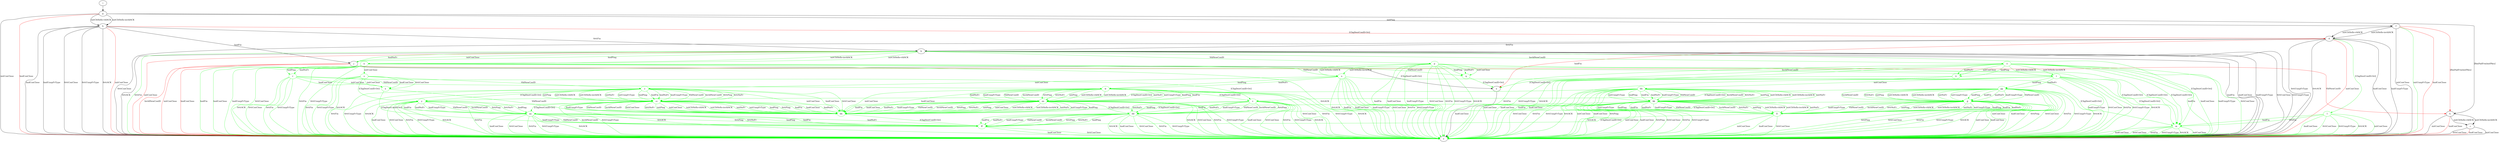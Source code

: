 digraph "" {
	a -> e	[key=0,
		label="hndConClose "];
	b -> d	[key=0,
		color=red,
		label="[ChgDestConID-Ori] "];
	b -> e	[key=0,
		label="hndConClose "];
	b -> e	[key=1,
		label="hndUnxpFrType "];
	b -> e	[key=2,
		label="0rttConClose "];
	b -> e	[key=3,
		label="0rttUnxpFrType "];
	b -> e	[key=4,
		label="0rttACK "];
	b -> e	[key=5,
		color=red,
		label="initConClose "];
	b -> j	[key=0,
		label="hndFin "];
	b -> k	[key=0,
		label="0rttFin "];
	c -> e	[key=0,
		label="initConClose "];
	c -> e	[key=1,
		label="0rttConClose "];
	c -> e	[key=2,
		color=red,
		label="hndConClose "];
	d -> a	[key=0,
		color=red,
		label="hndFin "];
	d -> e	[key=0,
		label="hndConClose "];
	d -> e	[key=1,
		label="hndUnxpFrType "];
	d -> e	[key=2,
		label="0rttConClose "];
	d -> e	[key=3,
		label="0rttUnxpFrType "];
	d -> e	[key=4,
		label="0rttACK "];
	d -> e	[key=5,
		color=red,
		label="initConClose "];
	d -> k	[key=0,
		label="0rttFin "];
	l	[color=green];
	d -> l	[key=0,
		color=green,
		label="[ChgDestConID-Ori] "];
	f -> d	[key=0,
		label="initCltHello-vldACK "];
	f -> d	[key=1,
		label="initCltHello-invldACK "];
	f -> e	[key=0,
		label="initConClose "];
	f -> e	[key=1,
		color=green,
		label="initUnxpFrType "];
	f -> e	[key=2,
		color=red,
		label="hndConClose "];
	f -> h	[key=0,
		color=red,
		label="[RmPadFrmInitPkts] "];
	g -> b	[key=0,
		label="initCltHello-vldACK "];
	g -> b	[key=1,
		label="initCltHello-invldACK "];
	g -> e	[key=0,
		label="initConClose "];
	g -> e	[key=1,
		color=red,
		label="hndConClose "];
	g -> f	[key=0,
		label="initPing "];
	g -> h	[key=0,
		label="[RmPadFrmInitPkts] "];
	h -> c	[key=0,
		label="initCltHello-vldACK "];
	h -> c	[key=1,
		label="initCltHello-invldACK "];
	h -> e	[key=0,
		label="initConClose "];
	h -> e	[key=1,
		color=red,
		label="hndConClose "];
	i -> g	[key=0];
	j -> a	[key=0,
		label="[ChgDestConID-Ori] "];
	j -> e	[key=0,
		color=red,
		label="initConClose "];
	j -> e	[key=1,
		color=red,
		label="hndConClose "];
	j -> e	[key=2,
		color=red,
		label="InvldNewConID "];
	j -> h	[key=0,
		color=red,
		label="VldNewConID "];
	q	[color=green];
	j -> q	[key=0,
		color=green,
		label="VldNewConID "];
	k -> e	[key=0,
		label="hndFin "];
	k -> e	[key=1,
		label="hndConClose "];
	k -> e	[key=2,
		label="hndUnxpFrType "];
	k -> e	[key=3,
		label="0rttConClose "];
	k -> e	[key=4,
		label="0rttUnxpFrType "];
	k -> e	[key=5,
		label="0rttACK "];
	k -> e	[key=6,
		color=green,
		label="0rttFin "];
	k -> e	[key=7,
		color=red,
		label="initConClose "];
	k -> j	[key=0,
		color=green,
		label="initConClose "];
	k -> j	[key=1,
		color=green,
		label="hndPing "];
	k -> j	[key=2,
		color=green,
		label="hndNoFr "];
	m	[color=green];
	k -> m	[key=0,
		color=green,
		label="[ChgDestConID-Ori] "];
	n	[color=green];
	k -> n	[key=0,
		color=green,
		label="initCltHello-vldACK "];
	k -> n	[key=1,
		color=green,
		label="initCltHello-invldACK "];
	o	[color=green];
	k -> o	[key=0,
		color=green,
		label="InvldNewConID "];
	p	[color=green];
	k -> p	[key=0,
		color=green,
		label="VldNewConID "];
	l -> e	[key=0,
		color=green,
		label="initConClose "];
	l -> e	[key=1,
		color=green,
		label="hndConClose "];
	l -> e	[key=2,
		color=green,
		label="0rttConClose "];
	l -> e	[key=3,
		color=green,
		label="0rttUnxpFrType "];
	l -> e	[key=4,
		color=green,
		label="0rttACK "];
	l -> m	[key=0,
		color=green,
		label="hndFin "];
	l -> m	[key=1,
		color=green,
		label="0rttFin "];
	m -> e	[key=0,
		color=green,
		label="initConClose "];
	m -> e	[key=1,
		color=green,
		label="hndConClose "];
	m -> e	[key=2,
		color=green,
		label="0rttConClose "];
	m -> e	[key=3,
		color=green,
		label="0rttFin "];
	m -> e	[key=4,
		color=green,
		label="0rttUnxpFrType "];
	m -> e	[key=5,
		color=green,
		label="0rttACK "];
	n -> e	[key=0,
		color=green,
		label="hndFin "];
	n -> e	[key=1,
		color=green,
		label="hndConClose "];
	n -> e	[key=2,
		color=green,
		label="hndUnxpFrType "];
	n -> e	[key=3,
		color=green,
		label="0rttConClose "];
	n -> e	[key=4,
		color=green,
		label="0rttFin "];
	n -> e	[key=5,
		color=green,
		label="0rttUnxpFrType "];
	n -> e	[key=6,
		color=green,
		label="0rttACK "];
	n -> m	[key=0,
		color=green,
		label="[ChgDestConID-Ori] "];
	r	[color=green];
	n -> r	[key=0,
		color=green,
		label="hndPing "];
	n -> r	[key=1,
		color=green,
		label="hndNoFr "];
	s	[color=green];
	n -> s	[key=0,
		color=green,
		label="initConClose "];
	t	[color=green];
	n -> t	[key=0,
		color=green,
		label="InvldNewConID "];
	u	[color=green];
	n -> u	[key=0,
		color=green,
		label="VldNewConID "];
	o -> e	[key=0,
		color=green,
		label="hndFin "];
	o -> e	[key=1,
		color=green,
		label="hndConClose "];
	o -> e	[key=2,
		color=green,
		label="hndUnxpFrType "];
	o -> e	[key=3,
		color=green,
		label="0rttConClose "];
	o -> e	[key=4,
		color=green,
		label="0rttFin "];
	o -> e	[key=5,
		color=green,
		label="0rttUnxpFrType "];
	o -> e	[key=6,
		color=green,
		label="0rttACK "];
	o -> m	[key=0,
		color=green,
		label="[ChgDestConID-Ori] "];
	o -> t	[key=0,
		color=green,
		label="initCltHello-vldACK "];
	o -> t	[key=1,
		color=green,
		label="initCltHello-invldACK "];
	ii	[color=green];
	o -> ii	[key=0,
		color=green,
		label="initConClose "];
	o -> ii	[key=1,
		color=green,
		label="hndPing "];
	o -> ii	[key=2,
		color=green,
		label="hndNoFr "];
	p -> e	[key=0,
		color=green,
		label="hndFin "];
	p -> e	[key=1,
		color=green,
		label="hndConClose "];
	p -> e	[key=2,
		color=green,
		label="hndUnxpFrType "];
	p -> e	[key=3,
		color=green,
		label="0rttConClose "];
	p -> e	[key=4,
		color=green,
		label="0rttFin "];
	p -> e	[key=5,
		color=green,
		label="0rttUnxpFrType "];
	p -> e	[key=6,
		color=green,
		label="0rttACK "];
	p -> m	[key=0,
		color=green,
		label="[ChgDestConID-Ori] "];
	p -> q	[key=0,
		color=green,
		label="initConClose "];
	p -> q	[key=1,
		color=green,
		label="hndPing "];
	p -> q	[key=2,
		color=green,
		label="hndNoFr "];
	p -> u	[key=0,
		color=green,
		label="initCltHello-vldACK "];
	p -> u	[key=1,
		color=green,
		label="initCltHello-invldACK "];
	q -> a	[key=0,
		color=green,
		label="[ChgDestConID-Ori] "];
	r -> e	[key=0,
		color=green,
		label="0rttConClose "];
	r -> e	[key=1,
		color=green,
		label="0rttFin "];
	r -> e	[key=2,
		color=green,
		label="0rttUnxpFrType "];
	r -> e	[key=3,
		color=green,
		label="0rttACK "];
	v	[color=green];
	r -> v	[key=0,
		color=green,
		label="[ChgDestConID-Ori] "];
	w	[color=green];
	r -> w	[key=0,
		color=green,
		label="VldNewConID "];
	x	[color=green];
	r -> x	[key=0,
		color=green,
		label="initConClose "];
	r -> x	[key=1,
		color=green,
		label="hndConClose "];
	s -> e	[key=0,
		color=green,
		label="0rttFin "];
	s -> e	[key=1,
		color=green,
		label="0rttUnxpFrType "];
	s -> e	[key=2,
		color=green,
		label="0rttACK "];
	s -> x	[key=0,
		color=green,
		label="initConClose "];
	s -> x	[key=1,
		color=green,
		label="hndConClose "];
	s -> x	[key=2,
		color=green,
		label="0rttConClose "];
	y	[color=green];
	s -> y	[key=0,
		color=green,
		label="[ChgDestConID-Ori] "];
	z	[color=green];
	s -> z	[key=0,
		color=green,
		label="VldNewConID "];
	t -> e	[key=0,
		color=green,
		label="hndFin "];
	t -> e	[key=1,
		color=green,
		label="hndConClose "];
	t -> e	[key=2,
		color=green,
		label="hndUnxpFrType "];
	t -> e	[key=3,
		color=green,
		label="0rttConClose "];
	t -> e	[key=4,
		color=green,
		label="0rttFin "];
	t -> e	[key=5,
		color=green,
		label="0rttUnxpFrType "];
	t -> e	[key=6,
		color=green,
		label="0rttACK "];
	t -> m	[key=0,
		color=green,
		label="[ChgDestConID-Ori] "];
	gg	[color=green];
	t -> gg	[key=0,
		color=green,
		label="hndPing "];
	t -> gg	[key=1,
		color=green,
		label="hndNoFr "];
	hh	[color=green];
	t -> hh	[key=0,
		color=green,
		label="initConClose "];
	u -> e	[key=0,
		color=green,
		label="hndFin "];
	u -> e	[key=1,
		color=green,
		label="hndConClose "];
	u -> e	[key=2,
		color=green,
		label="hndUnxpFrType "];
	u -> e	[key=3,
		color=green,
		label="0rttConClose "];
	u -> e	[key=4,
		color=green,
		label="0rttFin "];
	u -> e	[key=5,
		color=green,
		label="0rttUnxpFrType "];
	u -> e	[key=6,
		color=green,
		label="0rttACK "];
	u -> m	[key=0,
		color=green,
		label="[ChgDestConID-Ori] "];
	u -> w	[key=0,
		color=green,
		label="hndPing "];
	u -> w	[key=1,
		color=green,
		label="hndNoFr "];
	u -> z	[key=0,
		color=green,
		label="initConClose "];
	v -> e	[key=0,
		color=green,
		label="hndConClose "];
	v -> e	[key=1,
		color=green,
		label="0rttConClose "];
	v -> e	[key=2,
		color=green,
		label="0rttFin "];
	v -> e	[key=3,
		color=green,
		label="0rttUnxpFrType "];
	v -> e	[key=4,
		color=green,
		label="0rttACK "];
	dd	[color=green];
	v -> dd	[key=0,
		color=green,
		label="hndPing "];
	v -> dd	[key=1,
		color=green,
		label="hndFin "];
	v -> dd	[key=2,
		color=green,
		label="hndNoFr "];
	v -> dd	[key=3,
		color=green,
		label="hndUnxpFrType "];
	v -> dd	[key=4,
		color=green,
		label="VldNewConID "];
	v -> dd	[key=5,
		color=green,
		label="InvldNewConID "];
	v -> dd	[key=6,
		color=green,
		label="0rttPing "];
	v -> dd	[key=7,
		color=green,
		label="0rttNoFr "];
	w -> e	[key=0,
		color=green,
		label="0rttConClose "];
	w -> e	[key=1,
		color=green,
		label="0rttFin "];
	w -> e	[key=2,
		color=green,
		label="0rttUnxpFrType "];
	w -> e	[key=3,
		color=green,
		label="0rttACK "];
	w -> v	[key=0,
		color=green,
		label="[ChgDestConID-Ori] "];
	bb	[color=green];
	w -> bb	[key=0,
		color=green,
		label="initConClose "];
	w -> bb	[key=1,
		color=green,
		label="hndConClose "];
	ee	[color=green];
	w -> ee	[key=0,
		color=green,
		label="initPing "];
	w -> ee	[key=1,
		color=green,
		label="initCltHello-vldACK "];
	w -> ee	[key=2,
		color=green,
		label="initCltHello-invldACK "];
	w -> ee	[key=3,
		color=green,
		label="initNoFr "];
	w -> ee	[key=4,
		color=green,
		label="initUnxpFrType "];
	w -> ee	[key=5,
		color=green,
		label="hndPing "];
	w -> ee	[key=6,
		color=green,
		label="hndFin "];
	w -> ee	[key=7,
		color=green,
		label="hndNoFr "];
	w -> ee	[key=8,
		color=green,
		label="hndUnxpFrType "];
	w -> ee	[key=9,
		color=green,
		label="VldNewConID "];
	w -> ee	[key=10,
		color=green,
		label="InvldNewConID "];
	w -> ee	[key=11,
		color=green,
		label="0rttPing "];
	w -> ee	[key=12,
		color=green,
		label="0rttNoFr "];
	x -> bb	[key=0,
		color=green,
		label="VldNewConID "];
	ff	[color=green];
	x -> ff	[key=0,
		color=green,
		label="[ChgDestConID-Ori] "];
	y -> e	[key=0,
		color=green,
		label="hndConClose "];
	y -> e	[key=1,
		color=green,
		label="0rttConClose "];
	y -> e	[key=2,
		color=green,
		label="0rttFin "];
	y -> e	[key=3,
		color=green,
		label="0rttUnxpFrType "];
	y -> e	[key=4,
		color=green,
		label="0rttACK "];
	aa	[color=green];
	y -> aa	[key=0,
		color=green,
		label="hndPing "];
	y -> aa	[key=1,
		color=green,
		label="hndFin "];
	y -> aa	[key=2,
		color=green,
		label="hndNoFr "];
	y -> aa	[key=3,
		color=green,
		label="hndUnxpFrType "];
	y -> aa	[key=4,
		color=green,
		label="VldNewConID "];
	y -> aa	[key=5,
		color=green,
		label="InvldNewConID "];
	y -> aa	[key=6,
		color=green,
		label="0rttPing "];
	y -> aa	[key=7,
		color=green,
		label="0rttNoFr "];
	z -> e	[key=0,
		color=green,
		label="0rttFin "];
	z -> e	[key=1,
		color=green,
		label="0rttUnxpFrType "];
	z -> e	[key=2,
		color=green,
		label="0rttACK "];
	z -> y	[key=0,
		color=green,
		label="[ChgDestConID-Ori] "];
	z -> bb	[key=0,
		color=green,
		label="initConClose "];
	z -> bb	[key=1,
		color=green,
		label="hndConClose "];
	z -> bb	[key=2,
		color=green,
		label="0rttConClose "];
	cc	[color=green];
	z -> cc	[key=0,
		color=green,
		label="initPing "];
	z -> cc	[key=1,
		color=green,
		label="initCltHello-vldACK "];
	z -> cc	[key=2,
		color=green,
		label="initCltHello-invldACK "];
	z -> cc	[key=3,
		color=green,
		label="initNoFr "];
	z -> cc	[key=4,
		color=green,
		label="initUnxpFrType "];
	z -> cc	[key=5,
		color=green,
		label="hndPing "];
	z -> cc	[key=6,
		color=green,
		label="hndFin "];
	z -> cc	[key=7,
		color=green,
		label="hndNoFr "];
	z -> cc	[key=8,
		color=green,
		label="hndUnxpFrType "];
	z -> cc	[key=9,
		color=green,
		label="VldNewConID "];
	z -> cc	[key=10,
		color=green,
		label="InvldNewConID "];
	z -> cc	[key=11,
		color=green,
		label="0rttPing "];
	z -> cc	[key=12,
		color=green,
		label="0rttNoFr "];
	aa -> e	[key=0,
		color=green,
		label="hndConClose "];
	aa -> e	[key=1,
		color=green,
		label="0rttConClose "];
	aa -> e	[key=2,
		color=green,
		label="0rttFin "];
	aa -> e	[key=3,
		color=green,
		label="0rttUnxpFrType "];
	aa -> e	[key=4,
		color=green,
		label="0rttACK "];
	aa -> ff	[key=0,
		color=green,
		label="hndPing "];
	aa -> ff	[key=1,
		color=green,
		label="hndFin "];
	aa -> ff	[key=2,
		color=green,
		label="hndNoFr "];
	aa -> ff	[key=3,
		color=green,
		label="hndUnxpFrType "];
	aa -> ff	[key=4,
		color=green,
		label="VldNewConID "];
	aa -> ff	[key=5,
		color=green,
		label="InvldNewConID "];
	aa -> ff	[key=6,
		color=green,
		label="0rttPing "];
	aa -> ff	[key=7,
		color=green,
		label="0rttNoFr "];
	bb -> ff	[key=0,
		color=green,
		label="[ChgDestConID-Ori] "];
	cc -> e	[key=0,
		color=green,
		label="0rttFin "];
	cc -> e	[key=1,
		color=green,
		label="0rttUnxpFrType "];
	cc -> e	[key=2,
		color=green,
		label="0rttACK "];
	cc -> aa	[key=0,
		color=green,
		label="[ChgDestConID-Ori] "];
	cc -> bb	[key=0,
		color=green,
		label="initPing "];
	cc -> bb	[key=1,
		color=green,
		label="initConClose "];
	cc -> bb	[key=2,
		color=green,
		label="initCltHello-vldACK "];
	cc -> bb	[key=3,
		color=green,
		label="initCltHello-invldACK "];
	cc -> bb	[key=4,
		color=green,
		label="initNoFr "];
	cc -> bb	[key=5,
		color=green,
		label="initUnxpFrType "];
	cc -> bb	[key=6,
		color=green,
		label="hndPing "];
	cc -> bb	[key=7,
		color=green,
		label="hndFin "];
	cc -> bb	[key=8,
		color=green,
		label="hndConClose "];
	cc -> bb	[key=9,
		color=green,
		label="hndNoFr "];
	cc -> bb	[key=10,
		color=green,
		label="hndUnxpFrType "];
	cc -> bb	[key=11,
		color=green,
		label="VldNewConID "];
	cc -> bb	[key=12,
		color=green,
		label="InvldNewConID "];
	cc -> bb	[key=13,
		color=green,
		label="0rttPing "];
	cc -> bb	[key=14,
		color=green,
		label="0rttConClose "];
	cc -> bb	[key=15,
		color=green,
		label="0rttNoFr "];
	dd -> e	[key=0,
		color=green,
		label="hndConClose "];
	dd -> e	[key=1,
		color=green,
		label="0rttConClose "];
	dd -> e	[key=2,
		color=green,
		label="0rttFin "];
	dd -> e	[key=3,
		color=green,
		label="0rttUnxpFrType "];
	dd -> e	[key=4,
		color=green,
		label="0rttACK "];
	dd -> ff	[key=0,
		color=green,
		label="hndPing "];
	dd -> ff	[key=1,
		color=green,
		label="hndFin "];
	dd -> ff	[key=2,
		color=green,
		label="hndNoFr "];
	dd -> ff	[key=3,
		color=green,
		label="hndUnxpFrType "];
	dd -> ff	[key=4,
		color=green,
		label="VldNewConID "];
	dd -> ff	[key=5,
		color=green,
		label="InvldNewConID "];
	dd -> ff	[key=6,
		color=green,
		label="0rttPing "];
	dd -> ff	[key=7,
		color=green,
		label="0rttNoFr "];
	ee -> e	[key=0,
		color=green,
		label="0rttConClose "];
	ee -> e	[key=1,
		color=green,
		label="0rttFin "];
	ee -> e	[key=2,
		color=green,
		label="0rttUnxpFrType "];
	ee -> e	[key=3,
		color=green,
		label="0rttACK "];
	ee -> bb	[key=0,
		color=green,
		label="initPing "];
	ee -> bb	[key=1,
		color=green,
		label="initConClose "];
	ee -> bb	[key=2,
		color=green,
		label="initCltHello-vldACK "];
	ee -> bb	[key=3,
		color=green,
		label="initCltHello-invldACK "];
	ee -> bb	[key=4,
		color=green,
		label="initNoFr "];
	ee -> bb	[key=5,
		color=green,
		label="initUnxpFrType "];
	ee -> bb	[key=6,
		color=green,
		label="hndPing "];
	ee -> bb	[key=7,
		color=green,
		label="hndFin "];
	ee -> bb	[key=8,
		color=green,
		label="hndConClose "];
	ee -> bb	[key=9,
		color=green,
		label="hndNoFr "];
	ee -> bb	[key=10,
		color=green,
		label="hndUnxpFrType "];
	ee -> bb	[key=11,
		color=green,
		label="VldNewConID "];
	ee -> bb	[key=12,
		color=green,
		label="InvldNewConID "];
	ee -> bb	[key=13,
		color=green,
		label="0rttPing "];
	ee -> bb	[key=14,
		color=green,
		label="0rttNoFr "];
	ee -> dd	[key=0,
		color=green,
		label="[ChgDestConID-Ori] "];
	ff -> e	[key=0,
		color=green,
		label="hndConClose "];
	ff -> e	[key=1,
		color=green,
		label="0rttConClose "];
	gg -> e	[key=0,
		color=green,
		label="initConClose "];
	gg -> e	[key=1,
		color=green,
		label="hndConClose "];
	gg -> e	[key=2,
		color=green,
		label="0rttPing "];
	gg -> e	[key=3,
		color=green,
		label="0rttConClose "];
	gg -> e	[key=4,
		color=green,
		label="0rttFin "];
	gg -> e	[key=5,
		color=green,
		label="0rttUnxpFrType "];
	gg -> e	[key=6,
		color=green,
		label="0rttACK "];
	gg -> v	[key=0,
		color=green,
		label="[ChgDestConID-Ori] "];
	jj	[color=green];
	gg -> jj	[key=0,
		color=green,
		label="initPing "];
	gg -> jj	[key=1,
		color=green,
		label="initCltHello-vldACK "];
	gg -> jj	[key=2,
		color=green,
		label="initCltHello-invldACK "];
	gg -> jj	[key=3,
		color=green,
		label="initNoFr "];
	gg -> jj	[key=4,
		color=green,
		label="initUnxpFrType "];
	gg -> jj	[key=5,
		color=green,
		label="hndPing "];
	gg -> jj	[key=6,
		color=green,
		label="hndFin "];
	gg -> jj	[key=7,
		color=green,
		label="hndNoFr "];
	gg -> jj	[key=8,
		color=green,
		label="hndUnxpFrType "];
	gg -> jj	[key=9,
		color=green,
		label="VldNewConID "];
	gg -> jj	[key=10,
		color=green,
		label="InvldNewConID "];
	gg -> jj	[key=11,
		color=green,
		label="0rttNoFr "];
	hh -> e	[key=0,
		color=green,
		label="initConClose "];
	hh -> e	[key=1,
		color=green,
		label="hndConClose "];
	hh -> e	[key=2,
		color=green,
		label="0rttPing "];
	hh -> e	[key=3,
		color=green,
		label="0rttConClose "];
	hh -> e	[key=4,
		color=green,
		label="0rttFin "];
	hh -> e	[key=5,
		color=green,
		label="0rttUnxpFrType "];
	hh -> e	[key=6,
		color=green,
		label="0rttACK "];
	hh -> y	[key=0,
		color=green,
		label="[ChgDestConID-Ori] "];
	kk	[color=green];
	hh -> kk	[key=0,
		color=green,
		label="initPing "];
	hh -> kk	[key=1,
		color=green,
		label="initCltHello-vldACK "];
	hh -> kk	[key=2,
		color=green,
		label="initCltHello-invldACK "];
	hh -> kk	[key=3,
		color=green,
		label="initNoFr "];
	hh -> kk	[key=4,
		color=green,
		label="initUnxpFrType "];
	hh -> kk	[key=5,
		color=green,
		label="hndPing "];
	hh -> kk	[key=6,
		color=green,
		label="hndFin "];
	hh -> kk	[key=7,
		color=green,
		label="hndNoFr "];
	hh -> kk	[key=8,
		color=green,
		label="hndUnxpFrType "];
	hh -> kk	[key=9,
		color=green,
		label="VldNewConID "];
	hh -> kk	[key=10,
		color=green,
		label="InvldNewConID "];
	hh -> kk	[key=11,
		color=green,
		label="0rttNoFr "];
	ii -> a	[key=0,
		color=green,
		label="[ChgDestConID-Ori] "];
	ii -> e	[key=0,
		color=green,
		label="initConClose "];
	ii -> e	[key=1,
		color=green,
		label="hndConClose "];
	jj -> e	[key=0,
		color=green,
		label="initConClose "];
	jj -> e	[key=1,
		color=green,
		label="hndConClose "];
	jj -> e	[key=2,
		color=green,
		label="0rttPing "];
	jj -> e	[key=3,
		color=green,
		label="0rttConClose "];
	jj -> e	[key=4,
		color=green,
		label="0rttFin "];
	jj -> e	[key=5,
		color=green,
		label="0rttUnxpFrType "];
	jj -> e	[key=6,
		color=green,
		label="0rttACK "];
	jj -> dd	[key=0,
		color=green,
		label="[ChgDestConID-Ori] "];
	ll	[color=green];
	jj -> ll	[key=0,
		color=green,
		label="initPing "];
	jj -> ll	[key=1,
		color=green,
		label="initCltHello-vldACK "];
	jj -> ll	[key=2,
		color=green,
		label="initCltHello-invldACK "];
	jj -> ll	[key=3,
		color=green,
		label="initNoFr "];
	jj -> ll	[key=4,
		color=green,
		label="initUnxpFrType "];
	jj -> ll	[key=5,
		color=green,
		label="hndPing "];
	jj -> ll	[key=6,
		color=green,
		label="hndFin "];
	jj -> ll	[key=7,
		color=green,
		label="hndNoFr "];
	jj -> ll	[key=8,
		color=green,
		label="hndUnxpFrType "];
	jj -> ll	[key=9,
		color=green,
		label="VldNewConID "];
	jj -> ll	[key=10,
		color=green,
		label="InvldNewConID "];
	jj -> ll	[key=11,
		color=green,
		label="0rttNoFr "];
	kk -> e	[key=0,
		color=green,
		label="initConClose "];
	kk -> e	[key=1,
		color=green,
		label="hndConClose "];
	kk -> e	[key=2,
		color=green,
		label="0rttPing "];
	kk -> e	[key=3,
		color=green,
		label="0rttConClose "];
	kk -> e	[key=4,
		color=green,
		label="0rttFin "];
	kk -> e	[key=5,
		color=green,
		label="0rttUnxpFrType "];
	kk -> e	[key=6,
		color=green,
		label="0rttACK "];
	kk -> aa	[key=0,
		color=green,
		label="[ChgDestConID-Ori] "];
	kk -> ll	[key=0,
		color=green,
		label="initPing "];
	kk -> ll	[key=1,
		color=green,
		label="initCltHello-vldACK "];
	kk -> ll	[key=2,
		color=green,
		label="initCltHello-invldACK "];
	kk -> ll	[key=3,
		color=green,
		label="initNoFr "];
	kk -> ll	[key=4,
		color=green,
		label="initUnxpFrType "];
	kk -> ll	[key=5,
		color=green,
		label="hndPing "];
	kk -> ll	[key=6,
		color=green,
		label="hndFin "];
	kk -> ll	[key=7,
		color=green,
		label="hndNoFr "];
	kk -> ll	[key=8,
		color=green,
		label="hndUnxpFrType "];
	kk -> ll	[key=9,
		color=green,
		label="VldNewConID "];
	kk -> ll	[key=10,
		color=green,
		label="InvldNewConID "];
	kk -> ll	[key=11,
		color=green,
		label="0rttNoFr "];
	ll -> e	[key=0,
		color=green,
		label="initConClose "];
	ll -> e	[key=1,
		color=green,
		label="hndConClose "];
	ll -> e	[key=2,
		color=green,
		label="0rttConClose "];
	ll -> ff	[key=0,
		color=green,
		label="[ChgDestConID-Ori] "];
}
